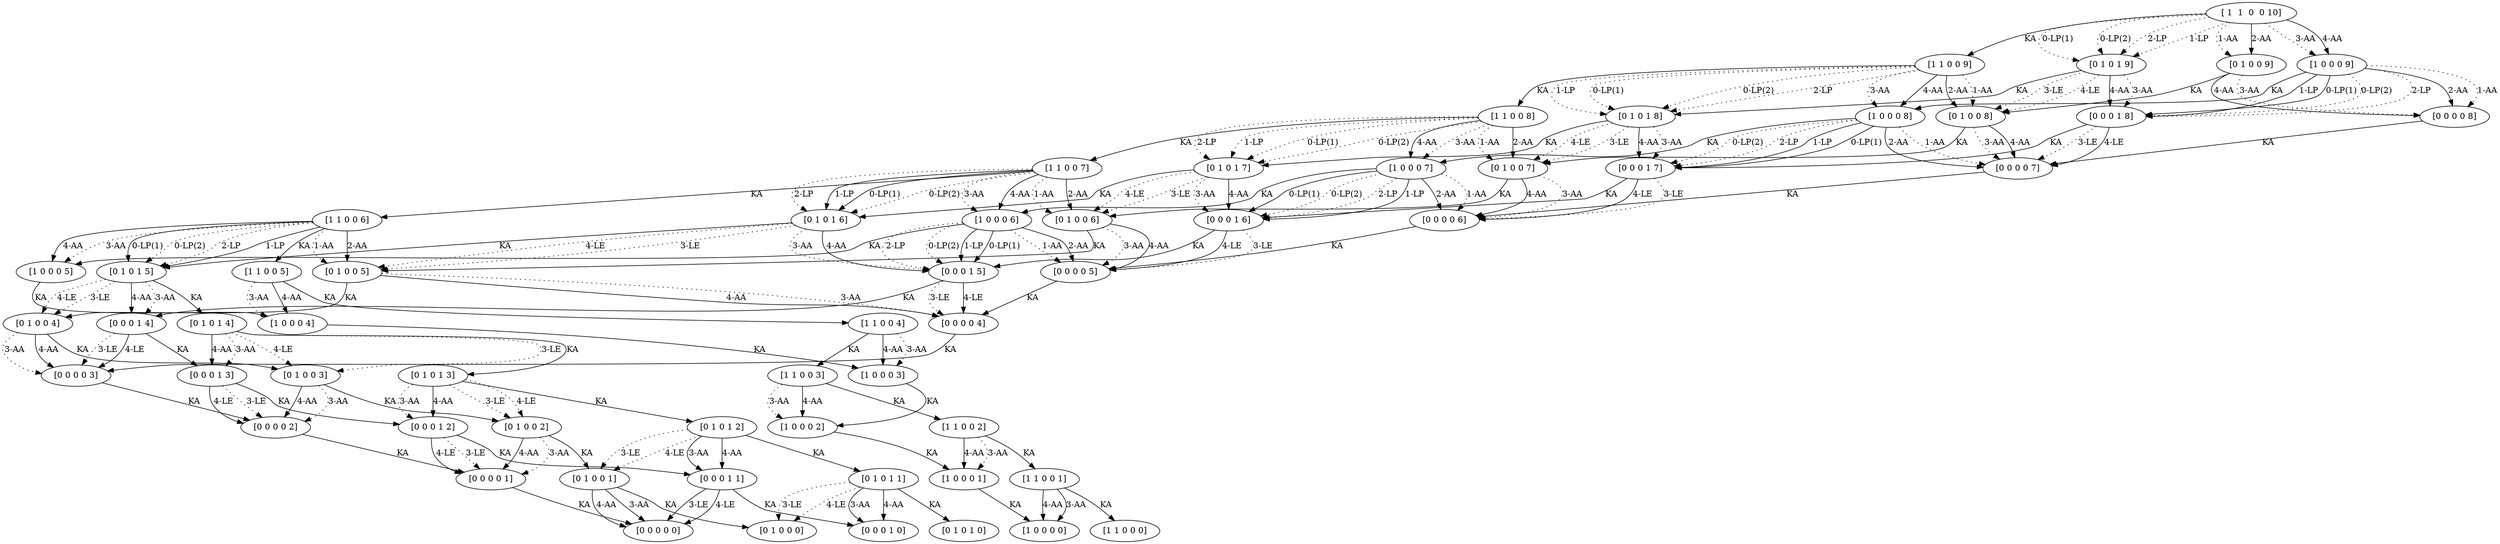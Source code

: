 digraph  {
	node [label="\N"];
	128	 [capacity="[0 1]",
		label="[0 1 0 0 7]",
		stock="[0 0]",
		time=7,
		value=3956.75];
	171	 [capacity="[0 0]",
		label="[0 0 0 0 6]",
		stock="[0 0]",
		time=6,
		value=0.0];
	128 -> 171 [key="3-AA",
	goal="[0 0 0 0 6]",
	label="3-AA",
	modus=AA,
	revenue=0,
	style=dotted,
	time=7,
	weight=0,
	weight_goal=0.0];
128 -> 171 [key="4-AA",
goal="[0 0 0 0 6]",
label="4-AA",
modus=AA,
revenue=5000,
time=7,
weight=1304.0,
weight_goal=0.0];
127 [capacity="[0 1]",
label="[0 1 0 0 6]",
stock="[0 0]",
time=6,
value=3696.0];
128 -> 127 [key=KA,
goal="[0 1 0 0 6]",
label=KA,
modus=KA,
revenue=0,
time=7,
weight=0,
weight_goal=3696.0];
129 [capacity="[0 1]",
label="[0 1 0 0 8]",
stock="[0 0]",
time=8,
value=4165.38];
129 -> 128 [key=KA,
goal="[0 1 0 0 7]",
label=KA,
modus=KA,
revenue=0,
time=8,
weight=0,
weight_goal=3956.75];
172 [capacity="[0 0]",
label="[0 0 0 0 7]",
stock="[0 0]",
time=7,
value=0.0];
129 -> 172 [key="3-AA",
goal="[0 0 0 0 7]",
label="3-AA",
modus=AA,
revenue=0,
style=dotted,
time=8,
weight=0,
weight_goal=0.0];
129 -> 172 [key="4-AA",
goal="[0 0 0 0 7]",
label="4-AA",
modus=AA,
revenue=5000,
time=8,
weight=1043.25,
weight_goal=0.0];
130 [capacity="[0 1]",
label="[0 1 0 0 9]",
stock="[0 0]",
time=9,
value=4332.25];
130 -> 129 [key=KA,
goal="[0 1 0 0 8]",
label=KA,
modus=KA,
revenue=0,
time=9,
weight=0,
weight_goal=4165.38];
173 [capacity="[0 0]",
label="[0 0 0 0 8]",
stock="[0 0]",
time=8,
value=0.0];
130 -> 173 [key="3-AA",
goal="[0 0 0 0 8]",
label="3-AA",
modus=AA,
revenue=0,
style=dotted,
time=9,
weight=0,
weight_goal=0.0];
130 -> 173 [key="4-AA",
goal="[0 0 0 0 8]",
label="4-AA",
modus=AA,
revenue=5000,
time=9,
weight=834.625,
weight_goal=0.0];
43 [capacity="[1 1]",
label="[ 1  1  0  0 10]",
stock="[0 0]",
time=10,
value=8528.45];
43 -> 130 [key="1-AA",
goal="[0 1 0 0 9]",
label="1-AA",
modus=AA,
revenue=0,
style=dotted,
time=10,
weight=0,
weight_goal=4332.25];
43 -> 130 [key="2-AA",
goal="[0 1 0 0 9]",
label="2-AA",
modus=AA,
revenue=5000,
time=10,
weight=1310.8,
weight_goal=4332.25];
42 [capacity="[1 1]",
label="[1 1 0 0 9]",
stock="[0 0]",
time=9,
value=8021.45];
43 -> 42 [key=KA,
goal="[1 1 0 0 9]",
label=KA,
modus=KA,
revenue=0,
time=10,
weight=0,
weight_goal=8021.45];
119 [capacity="[0 1]",
label="[0 1 0 1 9]",
stock="[0 1]",
time=9,
value=7161.75];
43 -> 119 [key="2-LP",
goal="[0 1 0 1 9]",
label="2-LP",
modus=LP,
revenue=0,
style=dotted,
time=10,
weight=0,
weight_goal=7161.75];
43 -> 119 [key="1-LP",
goal="[0 1 0 1 9]",
label="1-LP",
modus=LP,
revenue=0,
style=dotted,
time=10,
weight=0,
weight_goal=7161.75];
43 -> 119 [key="0-LP(1)",
goal="[0 1 0 1 9]",
label="0-LP(1)",
modus=LP,
revenue=0,
style=dotted,
time=10,
weight=0,
weight_goal=7161.75];
43 -> 119 [key="0-LP(2)",
goal="[0 1 0 1 9]",
label="0-LP(2)",
modus=LP,
revenue=0,
style=dotted,
time=10,
weight=0,
weight_goal=7161.75];
86 [capacity="[1 0]",
label="[1 0 0 0 9]",
stock="[0 0]",
time=9,
value=4245.93];
43 -> 86 [key="3-AA",
goal="[1 0 0 0 9]",
label="3-AA",
modus=AA,
revenue=0,
style=dotted,
time=10,
weight=0,
weight_goal=4245.93];
43 -> 86 [key="4-AA",
goal="[1 0 0 0 9]",
label="4-AA",
modus=AA,
revenue=5000,
time=10,
weight=1224.48,
weight_goal=4245.93];
154 [capacity="[0 0]",
label="[0 0 0 1 0]",
stock="[0 1]",
time=0,
value=0.0];
155 [capacity="[0 0]",
label="[0 0 0 1 1]",
stock="[0 1]",
time=1,
value=1020.0];
155 -> 154 [key=KA,
goal="[0 0 0 1 0]",
label=KA,
modus=KA,
revenue=0,
time=1,
weight=0,
weight_goal=0.0];
165 [capacity="[0 0]",
label="[0 0 0 0 0]",
stock="[0 0]",
time=0,
value=0.0];
155 -> 165 [key="3-LE",
goal="[0 0 0 0 0]",
label="3-LE",
modus=LE,
revenue=100,
time=1,
weight=100.0,
weight_goal=0.0];
155 -> 165 [key="4-LE",
goal="[0 0 0 0 0]",
label="4-LE",
modus=LE,
revenue=5000,
time=1,
weight=5000.0,
weight_goal=0.0];
156 [capacity="[0 0]",
label="[0 0 0 1 2]",
stock="[0 1]",
time=2,
value=1816.0];
156 -> 155 [key=KA,
goal="[0 0 0 1 1]",
label=KA,
modus=KA,
revenue=0,
time=2,
weight=0,
weight_goal=1020.0];
166 [capacity="[0 0]",
label="[0 0 0 0 1]",
stock="[0 0]",
time=1,
value=0.0];
156 -> 166 [key="3-LE",
goal="[0 0 0 0 1]",
label="3-LE",
modus=LE,
revenue=0,
style=dotted,
time=2,
weight=0,
weight_goal=0.0];
156 -> 166 [key="4-LE",
goal="[0 0 0 0 1]",
label="4-LE",
modus=LE,
revenue=5000,
time=2,
weight=3980.0,
weight_goal=0.0];
157 [capacity="[0 0]",
label="[0 0 0 1 3]",
stock="[0 1]",
time=3,
value=2453.0];
157 -> 156 [key=KA,
goal="[0 0 0 1 2]",
label=KA,
modus=KA,
revenue=0,
time=3,
weight=0,
weight_goal=1816.0];
167 [capacity="[0 0]",
label="[0 0 0 0 2]",
stock="[0 0]",
time=2,
value=0.0];
157 -> 167 [key="3-LE",
goal="[0 0 0 0 2]",
label="3-LE",
modus=LE,
revenue=0,
style=dotted,
time=3,
weight=0,
weight_goal=0.0];
157 -> 167 [key="4-LE",
goal="[0 0 0 0 2]",
label="4-LE",
modus=LE,
revenue=5000,
time=3,
weight=3184.0,
weight_goal=0.0];
158 [capacity="[0 0]",
label="[0 0 0 1 4]",
stock="[0 1]",
time=4,
value=2962.5];
158 -> 157 [key=KA,
goal="[0 0 0 1 3]",
label=KA,
modus=KA,
revenue=0,
time=4,
weight=0,
weight_goal=2453.0];
168 [capacity="[0 0]",
label="[0 0 0 0 3]",
stock="[0 0]",
time=3,
value=0.0];
158 -> 168 [key="3-LE",
goal="[0 0 0 0 3]",
label="3-LE",
modus=LE,
revenue=0,
style=dotted,
time=4,
weight=0,
weight_goal=0.0];
158 -> 168 [key="4-LE",
goal="[0 0 0 0 3]",
label="4-LE",
modus=LE,
revenue=5000,
time=4,
weight=2547.0,
weight_goal=0.0];
159 [capacity="[0 0]",
label="[0 0 0 1 5]",
stock="[0 1]",
time=5,
value=3370.0];
159 -> 158 [key=KA,
goal="[0 0 0 1 4]",
label=KA,
modus=KA,
revenue=0,
time=5,
weight=0,
weight_goal=2962.5];
169 [capacity="[0 0]",
label="[0 0 0 0 4]",
stock="[0 0]",
time=4,
value=0.0];
159 -> 169 [key="3-LE",
goal="[0 0 0 0 4]",
label="3-LE",
modus=LE,
revenue=0,
style=dotted,
time=5,
weight=0,
weight_goal=0.0];
159 -> 169 [key="4-LE",
goal="[0 0 0 0 4]",
label="4-LE",
modus=LE,
revenue=5000,
time=5,
weight=2037.5,
weight_goal=0.0];
160 [capacity="[0 0]",
label="[0 0 0 1 6]",
stock="[0 1]",
time=6,
value=3696.0];
160 -> 159 [key=KA,
goal="[0 0 0 1 5]",
label=KA,
modus=KA,
revenue=0,
time=6,
weight=0,
weight_goal=3370.0];
170 [capacity="[0 0]",
label="[0 0 0 0 5]",
stock="[0 0]",
time=5,
value=0.0];
160 -> 170 [key="3-LE",
goal="[0 0 0 0 5]",
label="3-LE",
modus=LE,
revenue=0,
style=dotted,
time=6,
weight=0,
weight_goal=0.0];
160 -> 170 [key="4-LE",
goal="[0 0 0 0 5]",
label="4-LE",
modus=LE,
revenue=5000,
time=6,
weight=1630.0,
weight_goal=0.0];
33 [capacity="[1 1]",
label="[1 1 0 0 0]",
stock="[0 0]",
time=0,
value=0.0];
34 [capacity="[1 1]",
label="[1 1 0 0 1]",
stock="[0 0]",
time=1,
value=1020.0];
34 -> 33 [key=KA,
goal="[1 1 0 0 0]",
label=KA,
modus=KA,
revenue=0,
time=1,
weight=0,
weight_goal=0.0];
77 [capacity="[1 0]",
label="[1 0 0 0 0]",
stock="[0 0]",
time=0,
value=0.0];
34 -> 77 [key="3-AA",
goal="[1 0 0 0 0]",
label="3-AA",
modus=AA,
revenue=100,
time=1,
weight=100.0,
weight_goal=0.0];
34 -> 77 [key="4-AA",
goal="[1 0 0 0 0]",
label="4-AA",
modus=AA,
revenue=5000,
time=1,
weight=5000.0,
weight_goal=0.0];
35 [capacity="[1 1]",
label="[1 1 0 0 2]",
stock="[0 0]",
time=2,
value=1816.0];
35 -> 34 [key=KA,
goal="[1 1 0 0 1]",
label=KA,
modus=KA,
revenue=0,
time=2,
weight=0,
weight_goal=1020.0];
78 [capacity="[1 0]",
label="[1 0 0 0 1]",
stock="[0 0]",
time=1,
value=0.0];
35 -> 78 [key="3-AA",
goal="[1 0 0 0 1]",
label="3-AA",
modus=AA,
revenue=0,
style=dotted,
time=2,
weight=0,
weight_goal=0.0];
35 -> 78 [key="4-AA",
goal="[1 0 0 0 1]",
label="4-AA",
modus=AA,
revenue=5000,
time=2,
weight=3980.0,
weight_goal=0.0];
36 [capacity="[1 1]",
label="[1 1 0 0 3]",
stock="[0 0]",
time=3,
value=2453.0];
36 -> 35 [key=KA,
goal="[1 1 0 0 2]",
label=KA,
modus=KA,
revenue=0,
time=3,
weight=0,
weight_goal=1816.0];
79 [capacity="[1 0]",
label="[1 0 0 0 2]",
stock="[0 0]",
time=2,
value=0.0];
36 -> 79 [key="3-AA",
goal="[1 0 0 0 2]",
label="3-AA",
modus=AA,
revenue=0,
style=dotted,
time=3,
weight=0,
weight_goal=0.0];
36 -> 79 [key="4-AA",
goal="[1 0 0 0 2]",
label="4-AA",
modus=AA,
revenue=5000,
time=3,
weight=3184.0,
weight_goal=0.0];
37 [capacity="[1 1]",
label="[1 1 0 0 4]",
stock="[0 0]",
time=4,
value=2962.5];
37 -> 36 [key=KA,
goal="[1 1 0 0 3]",
label=KA,
modus=KA,
revenue=0,
time=4,
weight=0,
weight_goal=2453.0];
80 [capacity="[1 0]",
label="[1 0 0 0 3]",
stock="[0 0]",
time=3,
value=0.0];
37 -> 80 [key="3-AA",
goal="[1 0 0 0 3]",
label="3-AA",
modus=AA,
revenue=0,
style=dotted,
time=4,
weight=0,
weight_goal=0.0];
37 -> 80 [key="4-AA",
goal="[1 0 0 0 3]",
label="4-AA",
modus=AA,
revenue=5000,
time=4,
weight=2547.0,
weight_goal=0.0];
38 [capacity="[1 1]",
label="[1 1 0 0 5]",
stock="[0 0]",
time=5,
value=3370.0];
38 -> 37 [key=KA,
goal="[1 1 0 0 4]",
label=KA,
modus=KA,
revenue=0,
time=5,
weight=0,
weight_goal=2962.5];
81 [capacity="[1 0]",
label="[1 0 0 0 4]",
stock="[0 0]",
time=4,
value=0.0];
38 -> 81 [key="3-AA",
goal="[1 0 0 0 4]",
label="3-AA",
modus=AA,
revenue=0,
style=dotted,
time=5,
weight=0,
weight_goal=0.0];
38 -> 81 [key="4-AA",
goal="[1 0 0 0 4]",
label="4-AA",
modus=AA,
revenue=5000,
time=5,
weight=2037.5,
weight_goal=0.0];
167 -> 166 [key=KA,
goal="[0 0 0 0 1]",
label=KA,
modus=KA,
revenue=0,
time=2,
weight=0,
weight_goal=0.0];
168 -> 167 [key=KA,
goal="[0 0 0 0 2]",
label=KA,
modus=KA,
revenue=0,
time=3,
weight=0,
weight_goal=0.0];
169 -> 168 [key=KA,
goal="[0 0 0 0 3]",
label=KA,
modus=KA,
revenue=0,
time=4,
weight=0,
weight_goal=0.0];
170 -> 169 [key=KA,
goal="[0 0 0 0 4]",
label=KA,
modus=KA,
revenue=0,
time=5,
weight=0,
weight_goal=0.0];
171 -> 170 [key=KA,
goal="[0 0 0 0 5]",
label=KA,
modus=KA,
revenue=0,
time=6,
weight=0,
weight_goal=0.0];
172 -> 171 [key=KA,
goal="[0 0 0 0 6]",
label=KA,
modus=KA,
revenue=0,
time=7,
weight=0,
weight_goal=0.0];
173 -> 172 [key=KA,
goal="[0 0 0 0 7]",
label=KA,
modus=KA,
revenue=0,
time=8,
weight=0,
weight_goal=0.0];
40 [capacity="[1 1]",
label="[1 1 0 0 7]",
stock="[0 0]",
time=7,
value=6428.45];
83 [capacity="[1 0]",
label="[1 0 0 0 6]",
stock="[0 0]",
time=6,
value=2348.0];
40 -> 83 [key="3-AA",
goal="[1 0 0 0 6]",
label="3-AA",
modus=AA,
revenue=0,
style=dotted,
time=7,
weight=0,
weight_goal=2348.0];
40 -> 83 [key="4-AA",
goal="[1 0 0 0 6]",
label="4-AA",
modus=AA,
revenue=5000,
time=7,
weight=2119.8,
weight_goal=2348.0];
39 [capacity="[1 1]",
label="[1 1 0 0 6]",
stock="[0 0]",
time=6,
value=5228.2];
40 -> 39 [key=KA,
goal="[1 1 0 0 6]",
label=KA,
modus=KA,
revenue=0,
time=7,
weight=0,
weight_goal=5228.2];
116 [capacity="[0 1]",
label="[0 1 0 1 6]",
stock="[0 1]",
time=6,
value=5434.5];
40 -> 116 [key="2-LP",
goal="[0 1 0 1 6]",
label="2-LP",
modus=LP,
revenue=0,
style=dotted,
time=7,
weight=0,
weight_goal=5434.5];
40 -> 116 [key="1-LP",
goal="[0 1 0 1 6]",
label="1-LP",
modus=LP,
revenue=0,
time=7,
weight=206.3,
weight_goal=5434.5];
40 -> 116 [key="0-LP(1)",
goal="[0 1 0 1 6]",
label="0-LP(1)",
modus=LP,
revenue=0,
time=7,
weight=206.3,
weight_goal=5434.5];
40 -> 116 [key="0-LP(2)",
goal="[0 1 0 1 6]",
label="0-LP(2)",
modus=LP,
revenue=0,
style=dotted,
time=7,
weight=0,
weight_goal=5434.5];
40 -> 127 [key="1-AA",
goal="[0 1 0 0 6]",
label="1-AA",
modus=AA,
revenue=0,
style=dotted,
time=7,
weight=0,
weight_goal=3696.0];
40 -> 127 [key="2-AA",
goal="[0 1 0 0 6]",
label="2-AA",
modus=AA,
revenue=5000,
time=7,
weight=3467.8,
weight_goal=3696.0];
42 -> 129 [key="1-AA",
goal="[0 1 0 0 8]",
label="1-AA",
modus=AA,
revenue=0,
style=dotted,
time=9,
weight=0,
weight_goal=4165.38];
42 -> 129 [key="2-AA",
goal="[0 1 0 0 8]",
label="2-AA",
modus=AA,
revenue=5000,
time=9,
weight=1833.92,
weight_goal=4165.38];
85 [capacity="[1 0]",
label="[1 0 0 0 8]",
stock="[0 0]",
time=8,
value=3949.65];
42 -> 85 [key="3-AA",
goal="[1 0 0 0 8]",
label="3-AA",
modus=AA,
revenue=0,
style=dotted,
time=9,
weight=0,
weight_goal=3949.65];
42 -> 85 [key="4-AA",
goal="[1 0 0 0 8]",
label="4-AA",
modus=AA,
revenue=5000,
time=9,
weight=1618.2,
weight_goal=3949.65];
118 [capacity="[0 1]",
label="[0 1 0 1 8]",
stock="[0 1]",
time=8,
value=6661.0];
42 -> 118 [key="2-LP",
goal="[0 1 0 1 8]",
label="2-LP",
modus=LP,
revenue=0,
style=dotted,
time=9,
weight=0,
weight_goal=6661.0];
42 -> 118 [key="1-LP",
goal="[0 1 0 1 8]",
label="1-LP",
modus=LP,
revenue=0,
style=dotted,
time=9,
weight=0,
weight_goal=6661.0];
42 -> 118 [key="0-LP(1)",
goal="[0 1 0 1 8]",
label="0-LP(1)",
modus=LP,
revenue=0,
style=dotted,
time=9,
weight=0,
weight_goal=6661.0];
42 -> 118 [key="0-LP(2)",
goal="[0 1 0 1 8]",
label="0-LP(2)",
modus=LP,
revenue=0,
style=dotted,
time=9,
weight=0,
weight_goal=6661.0];
41 [capacity="[1 1]",
label="[1 1 0 0 8]",
stock="[0 0]",
time=8,
value=7331.45];
42 -> 41 [key=KA,
goal="[1 1 0 0 8]",
label=KA,
modus=KA,
revenue=0,
time=9,
weight=0,
weight_goal=7331.45];
161 [capacity="[0 0]",
label="[0 0 0 1 7]",
stock="[0 1]",
time=7,
value=3956.75];
161 -> 160 [key=KA,
goal="[0 0 0 1 6]",
label=KA,
modus=KA,
revenue=0,
time=7,
weight=0,
weight_goal=3696.0];
161 -> 171 [key="3-LE",
goal="[0 0 0 0 6]",
label="3-LE",
modus=LE,
revenue=0,
style=dotted,
time=7,
weight=0,
weight_goal=0.0];
161 -> 171 [key="4-LE",
goal="[0 0 0 0 6]",
label="4-LE",
modus=LE,
revenue=5000,
time=7,
weight=1304.0,
weight_goal=0.0];
119 -> 129 [key="3-LE",
goal="[0 1 0 0 8]",
label="3-LE",
modus=LE,
revenue=0,
style=dotted,
time=9,
weight=0,
weight_goal=4165.38];
119 -> 129 [key="4-LE",
goal="[0 1 0 0 8]",
label="4-LE",
modus=LE,
revenue=0,
style=dotted,
time=9,
weight=0,
weight_goal=4165.38];
162 [capacity="[0 0]",
label="[0 0 0 1 8]",
stock="[0 1]",
time=8,
value=4165.38];
119 -> 162 [key="3-AA",
goal="[0 0 0 1 8]",
label="3-AA",
modus=AA,
revenue=0,
style=dotted,
time=9,
weight=0,
weight_goal=4165.38];
119 -> 162 [key="4-AA",
goal="[0 0 0 1 8]",
label="4-AA",
modus=AA,
revenue=5000,
time=9,
weight=2504.38,
weight_goal=4165.38];
119 -> 118 [key=KA,
goal="[0 1 0 1 8]",
label=KA,
modus=KA,
revenue=0,
time=9,
weight=0,
weight_goal=6661.0];
162 -> 172 [key="3-LE",
goal="[0 0 0 0 7]",
label="3-LE",
modus=LE,
revenue=0,
style=dotted,
time=8,
weight=0,
weight_goal=0.0];
162 -> 172 [key="4-LE",
goal="[0 0 0 0 7]",
label="4-LE",
modus=LE,
revenue=5000,
time=8,
weight=1043.25,
weight_goal=0.0];
162 -> 161 [key=KA,
goal="[0 0 0 1 7]",
label=KA,
modus=KA,
revenue=0,
time=8,
weight=0,
weight_goal=3956.75];
78 -> 77 [key=KA,
goal="[1 0 0 0 0]",
label=KA,
modus=KA,
revenue=0,
time=1,
weight=0,
weight_goal=0.0];
80 -> 79 [key=KA,
goal="[1 0 0 0 2]",
label=KA,
modus=KA,
revenue=0,
time=3,
weight=0,
weight_goal=0.0];
81 -> 80 [key=KA,
goal="[1 0 0 0 3]",
label=KA,
modus=KA,
revenue=0,
time=4,
weight=0,
weight_goal=0.0];
82 [capacity="[1 0]",
label="[1 0 0 0 5]",
stock="[0 0]",
time=5,
value=0.0];
82 -> 81 [key=KA,
goal="[1 0 0 0 4]",
label=KA,
modus=KA,
revenue=0,
time=5,
weight=0,
weight_goal=0.0];
83 -> 159 [key="2-LP",
goal="[0 0 0 1 5]",
label="2-LP",
modus=LP,
revenue=0,
style=dotted,
time=6,
weight=0,
weight_goal=3370.0];
83 -> 159 [key="1-LP",
goal="[0 0 0 1 5]",
label="1-LP",
modus=LP,
revenue=0,
time=6,
weight=3370.0,
weight_goal=3370.0];
83 -> 159 [key="0-LP(1)",
goal="[0 0 0 1 5]",
label="0-LP(1)",
modus=LP,
revenue=0,
time=6,
weight=3370.0,
weight_goal=3370.0];
83 -> 159 [key="0-LP(2)",
goal="[0 0 0 1 5]",
label="0-LP(2)",
modus=LP,
revenue=0,
style=dotted,
time=6,
weight=0,
weight_goal=3370.0];
83 -> 170 [key="1-AA",
goal="[0 0 0 0 5]",
label="1-AA",
modus=AA,
revenue=0,
style=dotted,
time=6,
weight=0,
weight_goal=0.0];
83 -> 170 [key="2-AA",
goal="[0 0 0 0 5]",
label="2-AA",
modus=AA,
revenue=5000,
time=6,
weight=5000.0,
weight_goal=0.0];
83 -> 82 [key=KA,
goal="[1 0 0 0 5]",
label=KA,
modus=KA,
revenue=0,
time=6,
weight=0,
weight_goal=0.0];
84 [capacity="[1 0]",
label="[1 0 0 0 7]",
stock="[0 0]",
time=7,
value=3417.6];
84 -> 160 [key="2-LP",
goal="[0 0 0 1 6]",
label="2-LP",
modus=LP,
revenue=0,
style=dotted,
time=7,
weight=0,
weight_goal=3696.0];
84 -> 160 [key="1-LP",
goal="[0 0 0 1 6]",
label="1-LP",
modus=LP,
revenue=0,
time=7,
weight=1348.0,
weight_goal=3696.0];
84 -> 160 [key="0-LP(1)",
goal="[0 0 0 1 6]",
label="0-LP(1)",
modus=LP,
revenue=0,
time=7,
weight=1348.0,
weight_goal=3696.0];
84 -> 160 [key="0-LP(2)",
goal="[0 0 0 1 6]",
label="0-LP(2)",
modus=LP,
revenue=0,
style=dotted,
time=7,
weight=0,
weight_goal=3696.0];
84 -> 171 [key="1-AA",
goal="[0 0 0 0 6]",
label="1-AA",
modus=AA,
revenue=0,
style=dotted,
time=7,
weight=0,
weight_goal=0.0];
84 -> 171 [key="2-AA",
goal="[0 0 0 0 6]",
label="2-AA",
modus=AA,
revenue=5000,
time=7,
weight=2652.0,
weight_goal=0.0];
84 -> 83 [key=KA,
goal="[1 0 0 0 6]",
label=KA,
modus=KA,
revenue=0,
time=7,
weight=0,
weight_goal=2348.0];
85 -> 172 [key="1-AA",
goal="[0 0 0 0 7]",
label="1-AA",
modus=AA,
revenue=0,
style=dotted,
time=8,
weight=0,
weight_goal=0.0];
85 -> 172 [key="2-AA",
goal="[0 0 0 0 7]",
label="2-AA",
modus=AA,
revenue=5000,
time=8,
weight=1582.4,
weight_goal=0.0];
85 -> 161 [key="2-LP",
goal="[0 0 0 1 7]",
label="2-LP",
modus=LP,
revenue=0,
style=dotted,
time=8,
weight=0,
weight_goal=3956.75];
85 -> 161 [key="1-LP",
goal="[0 0 0 1 7]",
label="1-LP",
modus=LP,
revenue=0,
time=8,
weight=539.15,
weight_goal=3956.75];
85 -> 161 [key="0-LP(1)",
goal="[0 0 0 1 7]",
label="0-LP(1)",
modus=LP,
revenue=0,
time=8,
weight=539.15,
weight_goal=3956.75];
85 -> 161 [key="0-LP(2)",
goal="[0 0 0 1 7]",
label="0-LP(2)",
modus=LP,
revenue=0,
style=dotted,
time=8,
weight=0,
weight_goal=3956.75];
85 -> 84 [key=KA,
goal="[1 0 0 0 7]",
label=KA,
modus=KA,
revenue=0,
time=8,
weight=0,
weight_goal=3417.6];
86 -> 173 [key="1-AA",
goal="[0 0 0 0 8]",
label="1-AA",
modus=AA,
revenue=0,
style=dotted,
time=9,
weight=0,
weight_goal=0.0];
86 -> 173 [key="2-AA",
goal="[0 0 0 0 8]",
label="2-AA",
modus=AA,
revenue=5000,
time=9,
weight=1050.35,
weight_goal=0.0];
86 -> 162 [key="2-LP",
goal="[0 0 0 1 8]",
label="2-LP",
modus=LP,
revenue=0,
style=dotted,
time=9,
weight=0,
weight_goal=4165.38];
86 -> 162 [key="1-LP",
goal="[0 0 0 1 8]",
label="1-LP",
modus=LP,
revenue=0,
time=9,
weight=215.725,
weight_goal=4165.38];
86 -> 162 [key="0-LP(1)",
goal="[0 0 0 1 8]",
label="0-LP(1)",
modus=LP,
revenue=0,
time=9,
weight=215.725,
weight_goal=4165.38];
86 -> 162 [key="0-LP(2)",
goal="[0 0 0 1 8]",
label="0-LP(2)",
modus=LP,
revenue=0,
style=dotted,
time=9,
weight=0,
weight_goal=4165.38];
86 -> 85 [key=KA,
goal="[1 0 0 0 8]",
label=KA,
modus=KA,
revenue=0,
time=9,
weight=0,
weight_goal=3949.65];
79 -> 78 [key=KA,
goal="[1 0 0 0 1]",
label=KA,
modus=KA,
revenue=0,
time=2,
weight=0,
weight_goal=0.0];
166 -> 165 [key=KA,
goal="[0 0 0 0 0]",
label=KA,
modus=KA,
revenue=0,
time=1,
weight=0,
weight_goal=0.0];
39 -> 38 [key=KA,
goal="[1 1 0 0 5]",
label=KA,
modus=KA,
revenue=0,
time=6,
weight=0,
weight_goal=3370.0];
39 -> 82 [key="3-AA",
goal="[1 0 0 0 5]",
label="3-AA",
modus=AA,
revenue=0,
style=dotted,
time=6,
weight=0,
weight_goal=0.0];
39 -> 82 [key="4-AA",
goal="[1 0 0 0 5]",
label="4-AA",
modus=AA,
revenue=5000,
time=6,
weight=1630.0,
weight_goal=0.0];
115 [capacity="[0 1]",
label="[0 1 0 1 5]",
stock="[0 1]",
time=5,
value=4701.0];
39 -> 115 [key="2-LP",
goal="[0 1 0 1 5]",
label="2-LP",
modus=LP,
revenue=0,
style=dotted,
time=6,
weight=0,
weight_goal=4701.0];
39 -> 115 [key="1-LP",
goal="[0 1 0 1 5]",
label="1-LP",
modus=LP,
revenue=0,
time=6,
weight=1331.0,
weight_goal=4701.0];
39 -> 115 [key="0-LP(1)",
goal="[0 1 0 1 5]",
label="0-LP(1)",
modus=LP,
revenue=0,
time=6,
weight=1331.0,
weight_goal=4701.0];
39 -> 115 [key="0-LP(2)",
goal="[0 1 0 1 5]",
label="0-LP(2)",
modus=LP,
revenue=0,
style=dotted,
time=6,
weight=0,
weight_goal=4701.0];
126 [capacity="[0 1]",
label="[0 1 0 0 5]",
stock="[0 0]",
time=5,
value=3370.0];
39 -> 126 [key="1-AA",
goal="[0 1 0 0 5]",
label="1-AA",
modus=AA,
revenue=0,
style=dotted,
time=6,
weight=0,
weight_goal=3370.0];
39 -> 126 [key="2-AA",
goal="[0 1 0 0 5]",
label="2-AA",
modus=AA,
revenue=5000,
time=6,
weight=5000.0,
weight_goal=3370.0];
110 [capacity="[0 1]",
label="[0 1 0 1 0]",
stock="[0 1]",
time=0,
value=0.0];
111 [capacity="[0 1]",
label="[0 1 0 1 1]",
stock="[0 1]",
time=1,
value=1020.0];
111 -> 154 [key="3-AA",
goal="[0 0 0 1 0]",
label="3-AA",
modus=AA,
revenue=100,
time=1,
weight=100.0,
weight_goal=0.0];
111 -> 154 [key="4-AA",
goal="[0 0 0 1 0]",
label="4-AA",
modus=AA,
revenue=5000,
time=1,
weight=5000.0,
weight_goal=0.0];
111 -> 110 [key=KA,
goal="[0 1 0 1 0]",
label=KA,
modus=KA,
revenue=0,
time=1,
weight=0,
weight_goal=0.0];
121 [capacity="[0 1]",
label="[0 1 0 0 0]",
stock="[0 0]",
time=0,
value=0.0];
111 -> 121 [key="3-LE",
goal="[0 1 0 0 0]",
label="3-LE",
modus=LE,
revenue=0,
style=dotted,
time=1,
weight=0,
weight_goal=0.0];
111 -> 121 [key="4-LE",
goal="[0 1 0 0 0]",
label="4-LE",
modus=LE,
revenue=0,
style=dotted,
time=1,
weight=0,
weight_goal=0.0];
112 [capacity="[0 1]",
label="[0 1 0 1 2]",
stock="[0 1]",
time=2,
value=2040.0];
112 -> 155 [key="3-AA",
goal="[0 0 0 1 1]",
label="3-AA",
modus=AA,
revenue=100,
time=2,
weight=100.0,
weight_goal=1020.0];
112 -> 155 [key="4-AA",
goal="[0 0 0 1 1]",
label="4-AA",
modus=AA,
revenue=5000,
time=2,
weight=5000.0,
weight_goal=1020.0];
112 -> 111 [key=KA,
goal="[0 1 0 1 1]",
label=KA,
modus=KA,
revenue=0,
time=2,
weight=0,
weight_goal=1020.0];
122 [capacity="[0 1]",
label="[0 1 0 0 1]",
stock="[0 0]",
time=1,
value=1020.0];
112 -> 122 [key="3-LE",
goal="[0 1 0 0 1]",
label="3-LE",
modus=LE,
revenue=0,
style=dotted,
time=2,
weight=0,
weight_goal=1020.0];
112 -> 122 [key="4-LE",
goal="[0 1 0 0 1]",
label="4-LE",
modus=LE,
revenue=0,
style=dotted,
time=2,
weight=0,
weight_goal=1020.0];
113 [capacity="[0 1]",
label="[0 1 0 1 3]",
stock="[0 1]",
time=3,
value=2995.0];
113 -> 156 [key="3-AA",
goal="[0 0 0 1 2]",
label="3-AA",
modus=AA,
revenue=0,
style=dotted,
time=3,
weight=0,
weight_goal=1816.0];
113 -> 156 [key="4-AA",
goal="[0 0 0 1 2]",
label="4-AA",
modus=AA,
revenue=5000,
time=3,
weight=4776.0,
weight_goal=1816.0];
113 -> 112 [key=KA,
goal="[0 1 0 1 2]",
label=KA,
modus=KA,
revenue=0,
time=3,
weight=0,
weight_goal=2040.0];
123 [capacity="[0 1]",
label="[0 1 0 0 2]",
stock="[0 0]",
time=2,
value=1816.0];
113 -> 123 [key="3-LE",
goal="[0 1 0 0 2]",
label="3-LE",
modus=LE,
revenue=0,
style=dotted,
time=3,
weight=0,
weight_goal=1816.0];
113 -> 123 [key="4-LE",
goal="[0 1 0 0 2]",
label="4-LE",
modus=LE,
revenue=0,
style=dotted,
time=3,
weight=0,
weight_goal=1816.0];
114 [capacity="[0 1]",
label="[0 1 0 1 4]",
stock="[0 1]",
time=4,
value=3886.0];
114 -> 157 [key="3-AA",
goal="[0 0 0 1 3]",
label="3-AA",
modus=AA,
revenue=0,
style=dotted,
time=4,
weight=0,
weight_goal=2453.0];
114 -> 157 [key="4-AA",
goal="[0 0 0 1 3]",
label="4-AA",
modus=AA,
revenue=5000,
time=4,
weight=4458.0,
weight_goal=2453.0];
114 -> 113 [key=KA,
goal="[0 1 0 1 3]",
label=KA,
modus=KA,
revenue=0,
time=4,
weight=0,
weight_goal=2995.0];
124 [capacity="[0 1]",
label="[0 1 0 0 3]",
stock="[0 0]",
time=3,
value=2453.0];
114 -> 124 [key="3-LE",
goal="[0 1 0 0 3]",
label="3-LE",
modus=LE,
revenue=0,
style=dotted,
time=4,
weight=0,
weight_goal=2453.0];
114 -> 124 [key="4-LE",
goal="[0 1 0 0 3]",
label="4-LE",
modus=LE,
revenue=0,
style=dotted,
time=4,
weight=0,
weight_goal=2453.0];
115 -> 158 [key="3-AA",
goal="[0 0 0 1 4]",
label="3-AA",
modus=AA,
revenue=0,
style=dotted,
time=5,
weight=0,
weight_goal=2962.5];
115 -> 158 [key="4-AA",
goal="[0 0 0 1 4]",
label="4-AA",
modus=AA,
revenue=5000,
time=5,
weight=4076.5,
weight_goal=2962.5];
115 -> 114 [key=KA,
goal="[0 1 0 1 4]",
label=KA,
modus=KA,
revenue=0,
time=5,
weight=0,
weight_goal=3886.0];
125 [capacity="[0 1]",
label="[0 1 0 0 4]",
stock="[0 0]",
time=4,
value=2962.5];
115 -> 125 [key="3-LE",
goal="[0 1 0 0 4]",
label="3-LE",
modus=LE,
revenue=0,
style=dotted,
time=5,
weight=0,
weight_goal=2962.5];
115 -> 125 [key="4-LE",
goal="[0 1 0 0 4]",
label="4-LE",
modus=LE,
revenue=0,
style=dotted,
time=5,
weight=0,
weight_goal=2962.5];
116 -> 159 [key="3-AA",
goal="[0 0 0 1 5]",
label="3-AA",
modus=AA,
revenue=0,
style=dotted,
time=6,
weight=0,
weight_goal=3370.0];
116 -> 159 [key="4-AA",
goal="[0 0 0 1 5]",
label="4-AA",
modus=AA,
revenue=5000,
time=6,
weight=3669.0,
weight_goal=3370.0];
116 -> 115 [key=KA,
goal="[0 1 0 1 5]",
label=KA,
modus=KA,
revenue=0,
time=6,
weight=0,
weight_goal=4701.0];
116 -> 126 [key="3-LE",
goal="[0 1 0 0 5]",
label="3-LE",
modus=LE,
revenue=0,
style=dotted,
time=6,
weight=0,
weight_goal=3370.0];
116 -> 126 [key="4-LE",
goal="[0 1 0 0 5]",
label="4-LE",
modus=LE,
revenue=0,
style=dotted,
time=6,
weight=0,
weight_goal=3370.0];
117 [capacity="[0 1]",
label="[0 1 0 1 7]",
stock="[0 1]",
time=7,
value=6087.0];
117 -> 160 [key="3-AA",
goal="[0 0 0 1 6]",
label="3-AA",
modus=AA,
revenue=0,
style=dotted,
time=7,
weight=0,
weight_goal=3696.0];
117 -> 160 [key="4-AA",
goal="[0 0 0 1 6]",
label="4-AA",
modus=AA,
revenue=5000,
time=7,
weight=3261.5,
weight_goal=3696.0];
117 -> 116 [key=KA,
goal="[0 1 0 1 6]",
label=KA,
modus=KA,
revenue=0,
time=7,
weight=0,
weight_goal=5434.5];
117 -> 127 [key="3-LE",
goal="[0 1 0 0 6]",
label="3-LE",
modus=LE,
revenue=0,
style=dotted,
time=7,
weight=0,
weight_goal=3696.0];
117 -> 127 [key="4-LE",
goal="[0 1 0 0 6]",
label="4-LE",
modus=LE,
revenue=0,
style=dotted,
time=7,
weight=0,
weight_goal=3696.0];
118 -> 128 [key="3-LE",
goal="[0 1 0 0 7]",
label="3-LE",
modus=LE,
revenue=0,
style=dotted,
time=8,
weight=0,
weight_goal=3956.75];
118 -> 128 [key="4-LE",
goal="[0 1 0 0 7]",
label="4-LE",
modus=LE,
revenue=0,
style=dotted,
time=8,
weight=0,
weight_goal=3956.75];
118 -> 161 [key="3-AA",
goal="[0 0 0 1 7]",
label="3-AA",
modus=AA,
revenue=0,
style=dotted,
time=8,
weight=0,
weight_goal=3956.75];
118 -> 161 [key="4-AA",
goal="[0 0 0 1 7]",
label="4-AA",
modus=AA,
revenue=5000,
time=8,
weight=2869.75,
weight_goal=3956.75];
118 -> 117 [key=KA,
goal="[0 1 0 1 7]",
label=KA,
modus=KA,
revenue=0,
time=8,
weight=0,
weight_goal=6087.0];
41 -> 128 [key="1-AA",
goal="[0 1 0 0 7]",
label="1-AA",
modus=AA,
revenue=0,
style=dotted,
time=8,
weight=0,
weight_goal=3956.75];
41 -> 128 [key="2-AA",
goal="[0 1 0 0 7]",
label="2-AA",
modus=AA,
revenue=5000,
time=8,
weight=2528.3,
weight_goal=3956.75];
41 -> 40 [key=KA,
goal="[1 1 0 0 7]",
label=KA,
modus=KA,
revenue=0,
time=8,
weight=0,
weight_goal=6428.45];
41 -> 84 [key="3-AA",
goal="[1 0 0 0 7]",
label="3-AA",
modus=AA,
revenue=0,
style=dotted,
time=8,
weight=0,
weight_goal=3417.6];
41 -> 84 [key="4-AA",
goal="[1 0 0 0 7]",
label="4-AA",
modus=AA,
revenue=5000,
time=8,
weight=1989.15,
weight_goal=3417.6];
41 -> 117 [key="2-LP",
goal="[0 1 0 1 7]",
label="2-LP",
modus=LP,
revenue=0,
style=dotted,
time=8,
weight=0,
weight_goal=6087.0];
41 -> 117 [key="1-LP",
goal="[0 1 0 1 7]",
label="1-LP",
modus=LP,
revenue=0,
style=dotted,
time=8,
weight=0,
weight_goal=6087.0];
41 -> 117 [key="0-LP(1)",
goal="[0 1 0 1 7]",
label="0-LP(1)",
modus=LP,
revenue=0,
style=dotted,
time=8,
weight=0,
weight_goal=6087.0];
41 -> 117 [key="0-LP(2)",
goal="[0 1 0 1 7]",
label="0-LP(2)",
modus=LP,
revenue=0,
style=dotted,
time=8,
weight=0,
weight_goal=6087.0];
122 -> 165 [key="3-AA",
goal="[0 0 0 0 0]",
label="3-AA",
modus=AA,
revenue=100,
time=1,
weight=100.0,
weight_goal=0.0];
122 -> 165 [key="4-AA",
goal="[0 0 0 0 0]",
label="4-AA",
modus=AA,
revenue=5000,
time=1,
weight=5000.0,
weight_goal=0.0];
122 -> 121 [key=KA,
goal="[0 1 0 0 0]",
label=KA,
modus=KA,
revenue=0,
time=1,
weight=0,
weight_goal=0.0];
123 -> 166 [key="3-AA",
goal="[0 0 0 0 1]",
label="3-AA",
modus=AA,
revenue=0,
style=dotted,
time=2,
weight=0,
weight_goal=0.0];
123 -> 166 [key="4-AA",
goal="[0 0 0 0 1]",
label="4-AA",
modus=AA,
revenue=5000,
time=2,
weight=3980.0,
weight_goal=0.0];
123 -> 122 [key=KA,
goal="[0 1 0 0 1]",
label=KA,
modus=KA,
revenue=0,
time=2,
weight=0,
weight_goal=1020.0];
124 -> 167 [key="3-AA",
goal="[0 0 0 0 2]",
label="3-AA",
modus=AA,
revenue=0,
style=dotted,
time=3,
weight=0,
weight_goal=0.0];
124 -> 167 [key="4-AA",
goal="[0 0 0 0 2]",
label="4-AA",
modus=AA,
revenue=5000,
time=3,
weight=3184.0,
weight_goal=0.0];
124 -> 123 [key=KA,
goal="[0 1 0 0 2]",
label=KA,
modus=KA,
revenue=0,
time=3,
weight=0,
weight_goal=1816.0];
125 -> 168 [key="3-AA",
goal="[0 0 0 0 3]",
label="3-AA",
modus=AA,
revenue=0,
style=dotted,
time=4,
weight=0,
weight_goal=0.0];
125 -> 168 [key="4-AA",
goal="[0 0 0 0 3]",
label="4-AA",
modus=AA,
revenue=5000,
time=4,
weight=2547.0,
weight_goal=0.0];
125 -> 124 [key=KA,
goal="[0 1 0 0 3]",
label=KA,
modus=KA,
revenue=0,
time=4,
weight=0,
weight_goal=2453.0];
126 -> 169 [key="3-AA",
goal="[0 0 0 0 4]",
label="3-AA",
modus=AA,
revenue=0,
style=dotted,
time=5,
weight=0,
weight_goal=0.0];
126 -> 169 [key="4-AA",
goal="[0 0 0 0 4]",
label="4-AA",
modus=AA,
revenue=5000,
time=5,
weight=2037.5,
weight_goal=0.0];
126 -> 125 [key=KA,
goal="[0 1 0 0 4]",
label=KA,
modus=KA,
revenue=0,
time=5,
weight=0,
weight_goal=2962.5];
127 -> 170 [key="3-AA",
goal="[0 0 0 0 5]",
label="3-AA",
modus=AA,
revenue=0,
style=dotted,
time=6,
weight=0,
weight_goal=0.0];
127 -> 170 [key="4-AA",
goal="[0 0 0 0 5]",
label="4-AA",
modus=AA,
revenue=5000,
time=6,
weight=1630.0,
weight_goal=0.0];
127 -> 126 [key=KA,
goal="[0 1 0 0 5]",
label=KA,
modus=KA,
revenue=0,
time=6,
weight=0,
weight_goal=3370.0];
}
